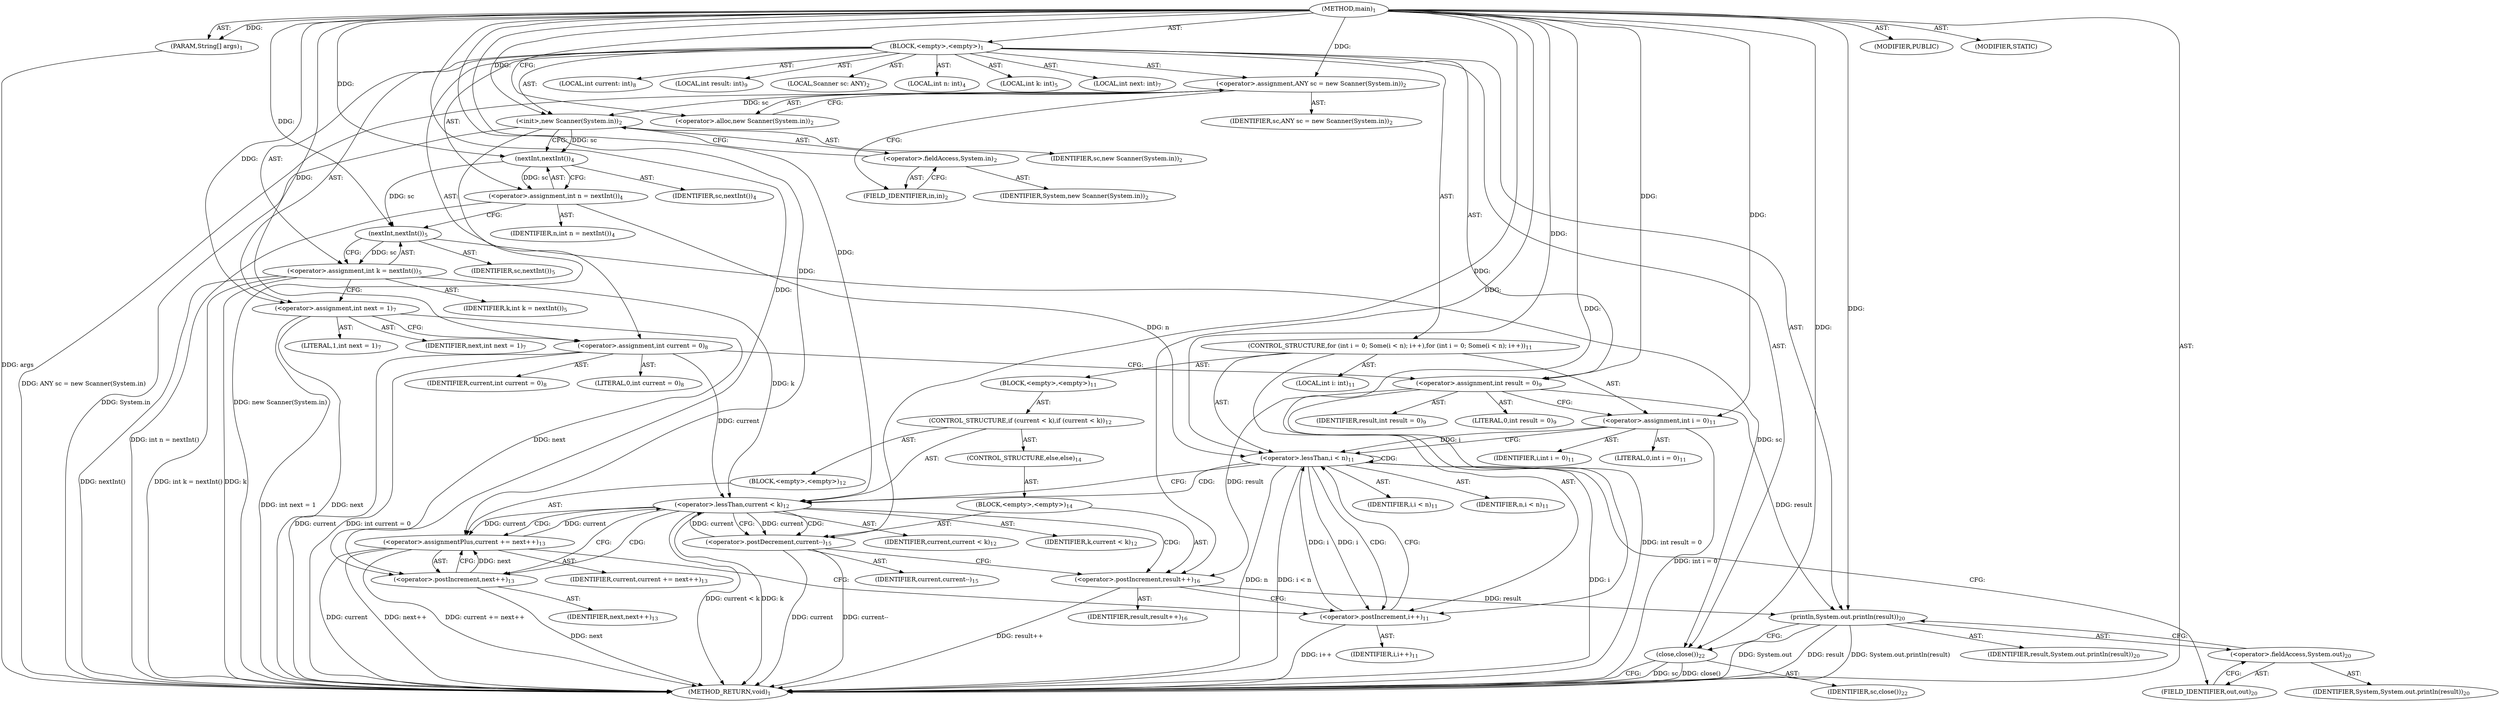 digraph "main" {  
"19" [label = <(METHOD,main)<SUB>1</SUB>> ]
"20" [label = <(PARAM,String[] args)<SUB>1</SUB>> ]
"21" [label = <(BLOCK,&lt;empty&gt;,&lt;empty&gt;)<SUB>1</SUB>> ]
"4" [label = <(LOCAL,Scanner sc: ANY)<SUB>2</SUB>> ]
"22" [label = <(&lt;operator&gt;.assignment,ANY sc = new Scanner(System.in))<SUB>2</SUB>> ]
"23" [label = <(IDENTIFIER,sc,ANY sc = new Scanner(System.in))<SUB>2</SUB>> ]
"24" [label = <(&lt;operator&gt;.alloc,new Scanner(System.in))<SUB>2</SUB>> ]
"25" [label = <(&lt;init&gt;,new Scanner(System.in))<SUB>2</SUB>> ]
"3" [label = <(IDENTIFIER,sc,new Scanner(System.in))<SUB>2</SUB>> ]
"26" [label = <(&lt;operator&gt;.fieldAccess,System.in)<SUB>2</SUB>> ]
"27" [label = <(IDENTIFIER,System,new Scanner(System.in))<SUB>2</SUB>> ]
"28" [label = <(FIELD_IDENTIFIER,in,in)<SUB>2</SUB>> ]
"29" [label = <(LOCAL,int n: int)<SUB>4</SUB>> ]
"30" [label = <(&lt;operator&gt;.assignment,int n = nextInt())<SUB>4</SUB>> ]
"31" [label = <(IDENTIFIER,n,int n = nextInt())<SUB>4</SUB>> ]
"32" [label = <(nextInt,nextInt())<SUB>4</SUB>> ]
"33" [label = <(IDENTIFIER,sc,nextInt())<SUB>4</SUB>> ]
"34" [label = <(LOCAL,int k: int)<SUB>5</SUB>> ]
"35" [label = <(&lt;operator&gt;.assignment,int k = nextInt())<SUB>5</SUB>> ]
"36" [label = <(IDENTIFIER,k,int k = nextInt())<SUB>5</SUB>> ]
"37" [label = <(nextInt,nextInt())<SUB>5</SUB>> ]
"38" [label = <(IDENTIFIER,sc,nextInt())<SUB>5</SUB>> ]
"39" [label = <(LOCAL,int next: int)<SUB>7</SUB>> ]
"40" [label = <(&lt;operator&gt;.assignment,int next = 1)<SUB>7</SUB>> ]
"41" [label = <(IDENTIFIER,next,int next = 1)<SUB>7</SUB>> ]
"42" [label = <(LITERAL,1,int next = 1)<SUB>7</SUB>> ]
"43" [label = <(LOCAL,int current: int)<SUB>8</SUB>> ]
"44" [label = <(&lt;operator&gt;.assignment,int current = 0)<SUB>8</SUB>> ]
"45" [label = <(IDENTIFIER,current,int current = 0)<SUB>8</SUB>> ]
"46" [label = <(LITERAL,0,int current = 0)<SUB>8</SUB>> ]
"47" [label = <(LOCAL,int result: int)<SUB>9</SUB>> ]
"48" [label = <(&lt;operator&gt;.assignment,int result = 0)<SUB>9</SUB>> ]
"49" [label = <(IDENTIFIER,result,int result = 0)<SUB>9</SUB>> ]
"50" [label = <(LITERAL,0,int result = 0)<SUB>9</SUB>> ]
"51" [label = <(CONTROL_STRUCTURE,for (int i = 0; Some(i &lt; n); i++),for (int i = 0; Some(i &lt; n); i++))<SUB>11</SUB>> ]
"52" [label = <(LOCAL,int i: int)<SUB>11</SUB>> ]
"53" [label = <(&lt;operator&gt;.assignment,int i = 0)<SUB>11</SUB>> ]
"54" [label = <(IDENTIFIER,i,int i = 0)<SUB>11</SUB>> ]
"55" [label = <(LITERAL,0,int i = 0)<SUB>11</SUB>> ]
"56" [label = <(&lt;operator&gt;.lessThan,i &lt; n)<SUB>11</SUB>> ]
"57" [label = <(IDENTIFIER,i,i &lt; n)<SUB>11</SUB>> ]
"58" [label = <(IDENTIFIER,n,i &lt; n)<SUB>11</SUB>> ]
"59" [label = <(&lt;operator&gt;.postIncrement,i++)<SUB>11</SUB>> ]
"60" [label = <(IDENTIFIER,i,i++)<SUB>11</SUB>> ]
"61" [label = <(BLOCK,&lt;empty&gt;,&lt;empty&gt;)<SUB>11</SUB>> ]
"62" [label = <(CONTROL_STRUCTURE,if (current &lt; k),if (current &lt; k))<SUB>12</SUB>> ]
"63" [label = <(&lt;operator&gt;.lessThan,current &lt; k)<SUB>12</SUB>> ]
"64" [label = <(IDENTIFIER,current,current &lt; k)<SUB>12</SUB>> ]
"65" [label = <(IDENTIFIER,k,current &lt; k)<SUB>12</SUB>> ]
"66" [label = <(BLOCK,&lt;empty&gt;,&lt;empty&gt;)<SUB>12</SUB>> ]
"67" [label = <(&lt;operator&gt;.assignmentPlus,current += next++)<SUB>13</SUB>> ]
"68" [label = <(IDENTIFIER,current,current += next++)<SUB>13</SUB>> ]
"69" [label = <(&lt;operator&gt;.postIncrement,next++)<SUB>13</SUB>> ]
"70" [label = <(IDENTIFIER,next,next++)<SUB>13</SUB>> ]
"71" [label = <(CONTROL_STRUCTURE,else,else)<SUB>14</SUB>> ]
"72" [label = <(BLOCK,&lt;empty&gt;,&lt;empty&gt;)<SUB>14</SUB>> ]
"73" [label = <(&lt;operator&gt;.postDecrement,current--)<SUB>15</SUB>> ]
"74" [label = <(IDENTIFIER,current,current--)<SUB>15</SUB>> ]
"75" [label = <(&lt;operator&gt;.postIncrement,result++)<SUB>16</SUB>> ]
"76" [label = <(IDENTIFIER,result,result++)<SUB>16</SUB>> ]
"77" [label = <(println,System.out.println(result))<SUB>20</SUB>> ]
"78" [label = <(&lt;operator&gt;.fieldAccess,System.out)<SUB>20</SUB>> ]
"79" [label = <(IDENTIFIER,System,System.out.println(result))<SUB>20</SUB>> ]
"80" [label = <(FIELD_IDENTIFIER,out,out)<SUB>20</SUB>> ]
"81" [label = <(IDENTIFIER,result,System.out.println(result))<SUB>20</SUB>> ]
"82" [label = <(close,close())<SUB>22</SUB>> ]
"83" [label = <(IDENTIFIER,sc,close())<SUB>22</SUB>> ]
"84" [label = <(MODIFIER,PUBLIC)> ]
"85" [label = <(MODIFIER,STATIC)> ]
"86" [label = <(METHOD_RETURN,void)<SUB>1</SUB>> ]
  "19" -> "20"  [ label = "AST: "] 
  "19" -> "21"  [ label = "AST: "] 
  "19" -> "84"  [ label = "AST: "] 
  "19" -> "85"  [ label = "AST: "] 
  "19" -> "86"  [ label = "AST: "] 
  "21" -> "4"  [ label = "AST: "] 
  "21" -> "22"  [ label = "AST: "] 
  "21" -> "25"  [ label = "AST: "] 
  "21" -> "29"  [ label = "AST: "] 
  "21" -> "30"  [ label = "AST: "] 
  "21" -> "34"  [ label = "AST: "] 
  "21" -> "35"  [ label = "AST: "] 
  "21" -> "39"  [ label = "AST: "] 
  "21" -> "40"  [ label = "AST: "] 
  "21" -> "43"  [ label = "AST: "] 
  "21" -> "44"  [ label = "AST: "] 
  "21" -> "47"  [ label = "AST: "] 
  "21" -> "48"  [ label = "AST: "] 
  "21" -> "51"  [ label = "AST: "] 
  "21" -> "77"  [ label = "AST: "] 
  "21" -> "82"  [ label = "AST: "] 
  "22" -> "23"  [ label = "AST: "] 
  "22" -> "24"  [ label = "AST: "] 
  "25" -> "3"  [ label = "AST: "] 
  "25" -> "26"  [ label = "AST: "] 
  "26" -> "27"  [ label = "AST: "] 
  "26" -> "28"  [ label = "AST: "] 
  "30" -> "31"  [ label = "AST: "] 
  "30" -> "32"  [ label = "AST: "] 
  "32" -> "33"  [ label = "AST: "] 
  "35" -> "36"  [ label = "AST: "] 
  "35" -> "37"  [ label = "AST: "] 
  "37" -> "38"  [ label = "AST: "] 
  "40" -> "41"  [ label = "AST: "] 
  "40" -> "42"  [ label = "AST: "] 
  "44" -> "45"  [ label = "AST: "] 
  "44" -> "46"  [ label = "AST: "] 
  "48" -> "49"  [ label = "AST: "] 
  "48" -> "50"  [ label = "AST: "] 
  "51" -> "52"  [ label = "AST: "] 
  "51" -> "53"  [ label = "AST: "] 
  "51" -> "56"  [ label = "AST: "] 
  "51" -> "59"  [ label = "AST: "] 
  "51" -> "61"  [ label = "AST: "] 
  "53" -> "54"  [ label = "AST: "] 
  "53" -> "55"  [ label = "AST: "] 
  "56" -> "57"  [ label = "AST: "] 
  "56" -> "58"  [ label = "AST: "] 
  "59" -> "60"  [ label = "AST: "] 
  "61" -> "62"  [ label = "AST: "] 
  "62" -> "63"  [ label = "AST: "] 
  "62" -> "66"  [ label = "AST: "] 
  "62" -> "71"  [ label = "AST: "] 
  "63" -> "64"  [ label = "AST: "] 
  "63" -> "65"  [ label = "AST: "] 
  "66" -> "67"  [ label = "AST: "] 
  "67" -> "68"  [ label = "AST: "] 
  "67" -> "69"  [ label = "AST: "] 
  "69" -> "70"  [ label = "AST: "] 
  "71" -> "72"  [ label = "AST: "] 
  "72" -> "73"  [ label = "AST: "] 
  "72" -> "75"  [ label = "AST: "] 
  "73" -> "74"  [ label = "AST: "] 
  "75" -> "76"  [ label = "AST: "] 
  "77" -> "78"  [ label = "AST: "] 
  "77" -> "81"  [ label = "AST: "] 
  "78" -> "79"  [ label = "AST: "] 
  "78" -> "80"  [ label = "AST: "] 
  "82" -> "83"  [ label = "AST: "] 
  "22" -> "28"  [ label = "CFG: "] 
  "25" -> "32"  [ label = "CFG: "] 
  "30" -> "37"  [ label = "CFG: "] 
  "35" -> "40"  [ label = "CFG: "] 
  "40" -> "44"  [ label = "CFG: "] 
  "44" -> "48"  [ label = "CFG: "] 
  "48" -> "53"  [ label = "CFG: "] 
  "77" -> "82"  [ label = "CFG: "] 
  "82" -> "86"  [ label = "CFG: "] 
  "24" -> "22"  [ label = "CFG: "] 
  "26" -> "25"  [ label = "CFG: "] 
  "32" -> "30"  [ label = "CFG: "] 
  "37" -> "35"  [ label = "CFG: "] 
  "53" -> "56"  [ label = "CFG: "] 
  "56" -> "63"  [ label = "CFG: "] 
  "56" -> "80"  [ label = "CFG: "] 
  "59" -> "56"  [ label = "CFG: "] 
  "78" -> "77"  [ label = "CFG: "] 
  "28" -> "26"  [ label = "CFG: "] 
  "80" -> "78"  [ label = "CFG: "] 
  "63" -> "69"  [ label = "CFG: "] 
  "63" -> "73"  [ label = "CFG: "] 
  "67" -> "59"  [ label = "CFG: "] 
  "69" -> "67"  [ label = "CFG: "] 
  "73" -> "75"  [ label = "CFG: "] 
  "75" -> "59"  [ label = "CFG: "] 
  "19" -> "24"  [ label = "CFG: "] 
  "20" -> "86"  [ label = "DDG: args"] 
  "22" -> "86"  [ label = "DDG: ANY sc = new Scanner(System.in)"] 
  "25" -> "86"  [ label = "DDG: System.in"] 
  "25" -> "86"  [ label = "DDG: new Scanner(System.in)"] 
  "30" -> "86"  [ label = "DDG: int n = nextInt()"] 
  "35" -> "86"  [ label = "DDG: k"] 
  "35" -> "86"  [ label = "DDG: nextInt()"] 
  "35" -> "86"  [ label = "DDG: int k = nextInt()"] 
  "40" -> "86"  [ label = "DDG: next"] 
  "40" -> "86"  [ label = "DDG: int next = 1"] 
  "44" -> "86"  [ label = "DDG: current"] 
  "44" -> "86"  [ label = "DDG: int current = 0"] 
  "48" -> "86"  [ label = "DDG: int result = 0"] 
  "53" -> "86"  [ label = "DDG: int i = 0"] 
  "56" -> "86"  [ label = "DDG: i"] 
  "56" -> "86"  [ label = "DDG: n"] 
  "56" -> "86"  [ label = "DDG: i &lt; n"] 
  "77" -> "86"  [ label = "DDG: System.out"] 
  "77" -> "86"  [ label = "DDG: result"] 
  "77" -> "86"  [ label = "DDG: System.out.println(result)"] 
  "82" -> "86"  [ label = "DDG: sc"] 
  "82" -> "86"  [ label = "DDG: close()"] 
  "63" -> "86"  [ label = "DDG: k"] 
  "63" -> "86"  [ label = "DDG: current &lt; k"] 
  "73" -> "86"  [ label = "DDG: current"] 
  "73" -> "86"  [ label = "DDG: current--"] 
  "75" -> "86"  [ label = "DDG: result++"] 
  "67" -> "86"  [ label = "DDG: current"] 
  "69" -> "86"  [ label = "DDG: next"] 
  "67" -> "86"  [ label = "DDG: next++"] 
  "67" -> "86"  [ label = "DDG: current += next++"] 
  "59" -> "86"  [ label = "DDG: i++"] 
  "19" -> "20"  [ label = "DDG: "] 
  "19" -> "22"  [ label = "DDG: "] 
  "32" -> "30"  [ label = "DDG: sc"] 
  "37" -> "35"  [ label = "DDG: sc"] 
  "19" -> "40"  [ label = "DDG: "] 
  "19" -> "44"  [ label = "DDG: "] 
  "19" -> "48"  [ label = "DDG: "] 
  "22" -> "25"  [ label = "DDG: sc"] 
  "19" -> "25"  [ label = "DDG: "] 
  "19" -> "53"  [ label = "DDG: "] 
  "48" -> "77"  [ label = "DDG: result"] 
  "75" -> "77"  [ label = "DDG: result"] 
  "19" -> "77"  [ label = "DDG: "] 
  "37" -> "82"  [ label = "DDG: sc"] 
  "19" -> "82"  [ label = "DDG: "] 
  "25" -> "32"  [ label = "DDG: sc"] 
  "19" -> "32"  [ label = "DDG: "] 
  "32" -> "37"  [ label = "DDG: sc"] 
  "19" -> "37"  [ label = "DDG: "] 
  "53" -> "56"  [ label = "DDG: i"] 
  "59" -> "56"  [ label = "DDG: i"] 
  "19" -> "56"  [ label = "DDG: "] 
  "30" -> "56"  [ label = "DDG: n"] 
  "56" -> "59"  [ label = "DDG: i"] 
  "19" -> "59"  [ label = "DDG: "] 
  "44" -> "63"  [ label = "DDG: current"] 
  "73" -> "63"  [ label = "DDG: current"] 
  "67" -> "63"  [ label = "DDG: current"] 
  "19" -> "63"  [ label = "DDG: "] 
  "35" -> "63"  [ label = "DDG: k"] 
  "69" -> "67"  [ label = "DDG: next"] 
  "63" -> "67"  [ label = "DDG: current"] 
  "19" -> "67"  [ label = "DDG: "] 
  "40" -> "69"  [ label = "DDG: next"] 
  "19" -> "69"  [ label = "DDG: "] 
  "63" -> "73"  [ label = "DDG: current"] 
  "19" -> "73"  [ label = "DDG: "] 
  "48" -> "75"  [ label = "DDG: result"] 
  "19" -> "75"  [ label = "DDG: "] 
  "56" -> "59"  [ label = "CDG: "] 
  "56" -> "56"  [ label = "CDG: "] 
  "56" -> "63"  [ label = "CDG: "] 
  "63" -> "73"  [ label = "CDG: "] 
  "63" -> "75"  [ label = "CDG: "] 
  "63" -> "69"  [ label = "CDG: "] 
  "63" -> "67"  [ label = "CDG: "] 
}
